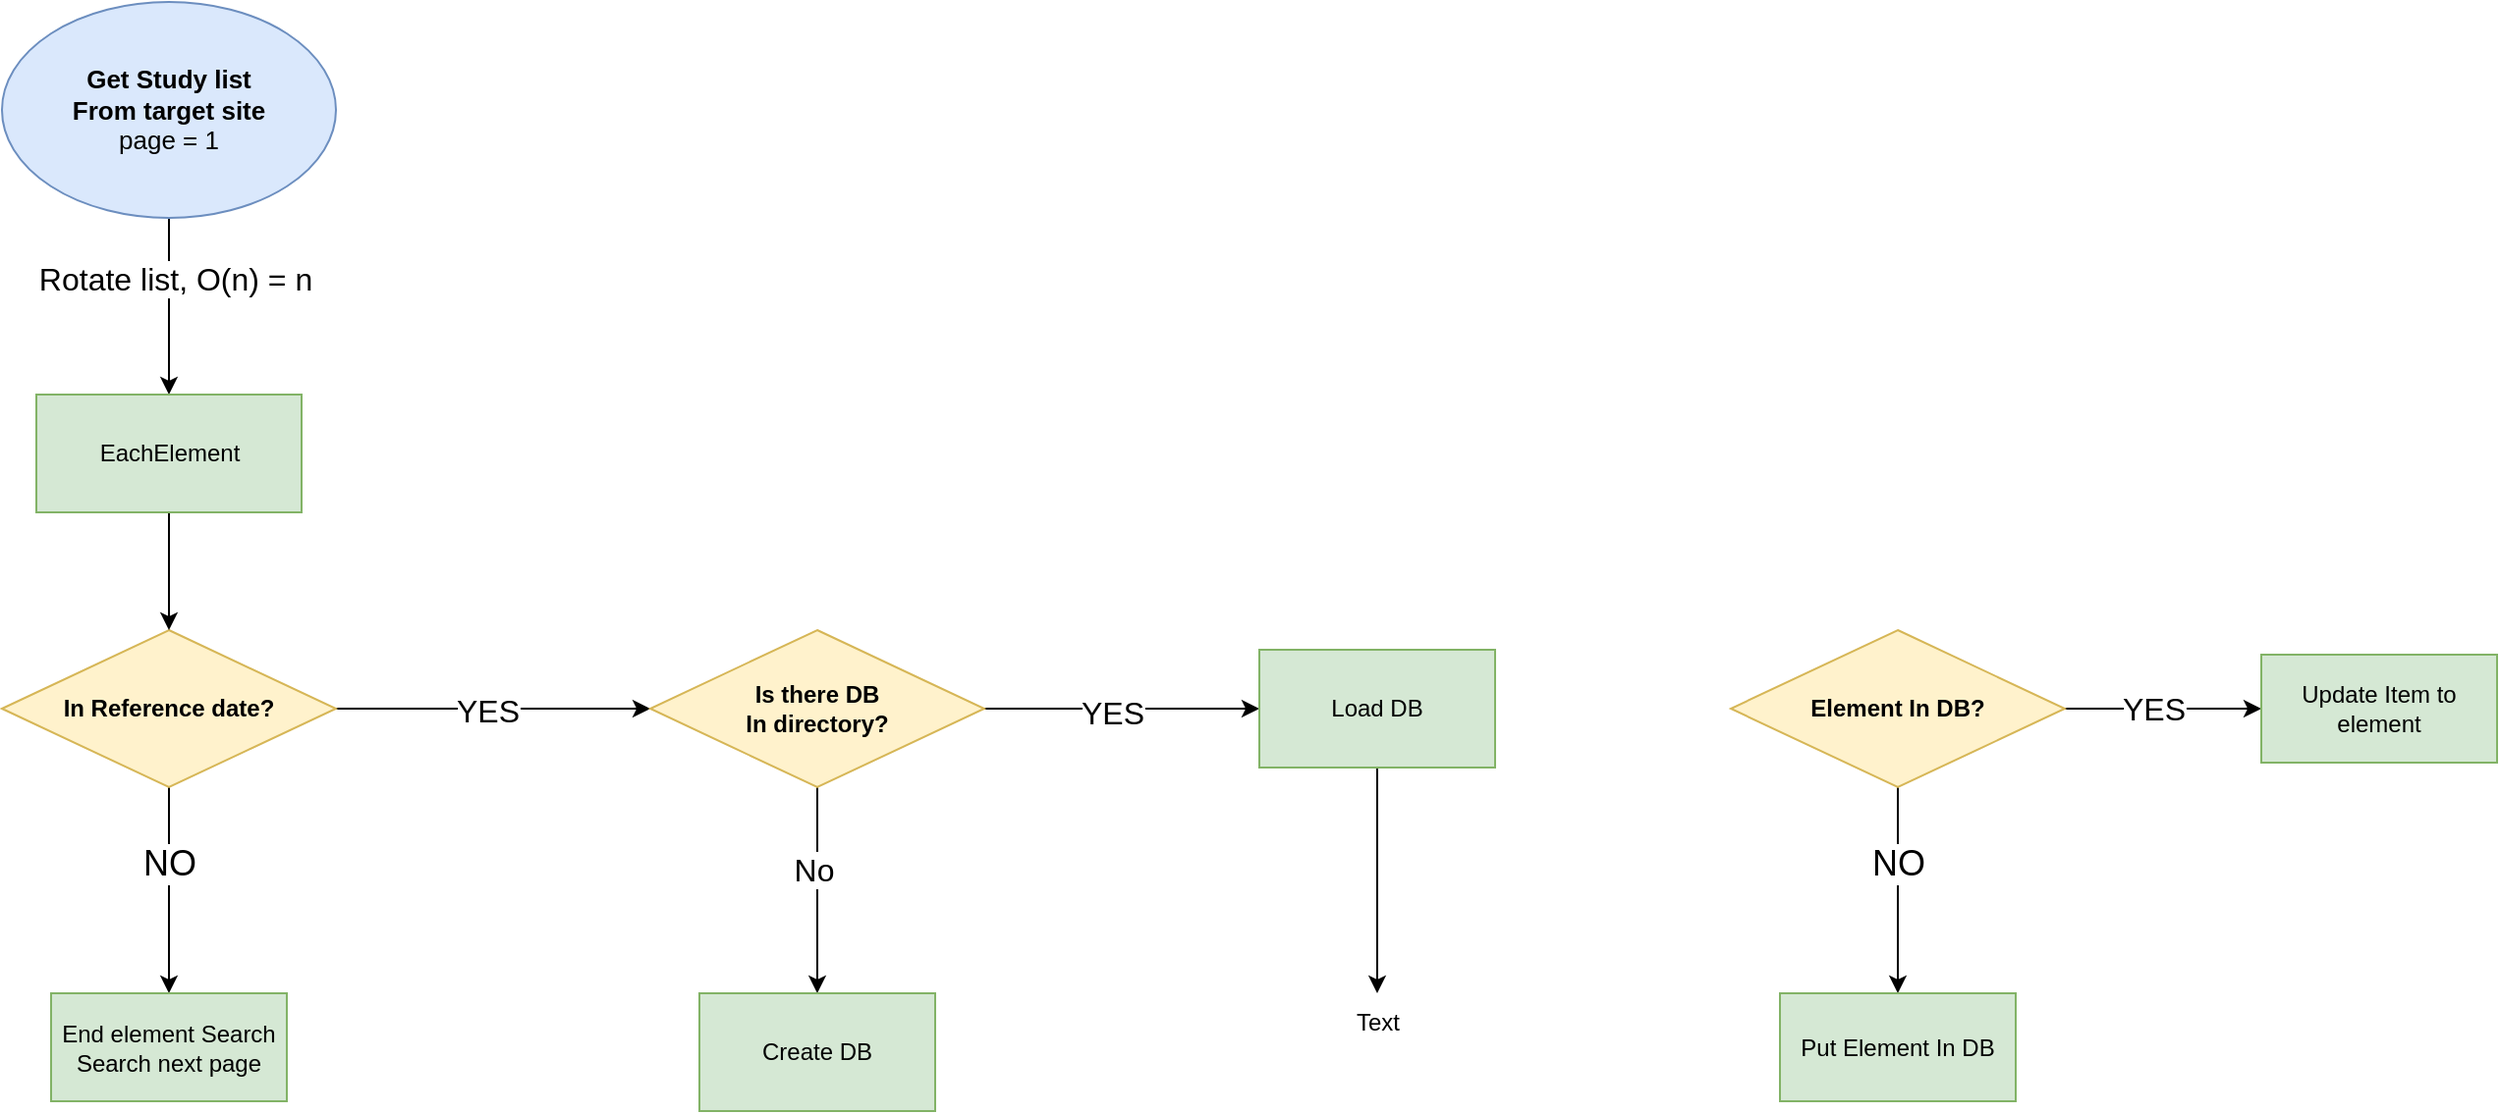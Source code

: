 <mxfile version="24.2.2" type="github">
  <diagram name="페이지-1" id="iTq08FwdrYarTpHiojYD">
    <mxGraphModel dx="2261" dy="780" grid="1" gridSize="10" guides="1" tooltips="1" connect="1" arrows="1" fold="1" page="1" pageScale="1" pageWidth="827" pageHeight="1169" math="0" shadow="0">
      <root>
        <mxCell id="0" />
        <mxCell id="1" parent="0" />
        <mxCell id="NHgnUdye2lajfBDELR4g-27" style="edgeStyle=orthogonalEdgeStyle;rounded=0;orthogonalLoop=1;jettySize=auto;html=1;entryX=0.5;entryY=0;entryDx=0;entryDy=0;" parent="1" source="Q2ZMowQD-iI0OwTtWh_3-6" target="NHgnUdye2lajfBDELR4g-26" edge="1">
          <mxGeometry relative="1" as="geometry">
            <mxPoint x="-485" y="260" as="targetPoint" />
          </mxGeometry>
        </mxCell>
        <mxCell id="NHgnUdye2lajfBDELR4g-28" value="&lt;font style=&quot;font-size: 16px;&quot;&gt;Rotate list, O(n) = n&lt;/font&gt;" style="edgeLabel;html=1;align=center;verticalAlign=middle;resizable=0;points=[];" parent="NHgnUdye2lajfBDELR4g-27" vertex="1" connectable="0">
          <mxGeometry x="-0.32" y="3" relative="1" as="geometry">
            <mxPoint as="offset" />
          </mxGeometry>
        </mxCell>
        <mxCell id="Q2ZMowQD-iI0OwTtWh_3-6" value="&lt;span style=&quot;font-size: 13px;&quot;&gt;&lt;b&gt;Get Study list&lt;/b&gt;&lt;/span&gt;&lt;div&gt;&lt;span style=&quot;font-size: 13px;&quot;&gt;&lt;b&gt;From target site&lt;br&gt;&lt;/b&gt;&lt;/span&gt;&lt;div&gt;&lt;span style=&quot;font-size: 13px; background-color: initial;&quot;&gt;page = 1&lt;/span&gt;&lt;/div&gt;&lt;/div&gt;" style="ellipse;whiteSpace=wrap;html=1;fillColor=#dae8fc;strokeColor=#6c8ebf;" parent="1" vertex="1">
          <mxGeometry x="-570" y="80" width="170" height="110" as="geometry" />
        </mxCell>
        <mxCell id="Q2ZMowQD-iI0OwTtWh_3-14" value="" style="edgeStyle=orthogonalEdgeStyle;rounded=0;orthogonalLoop=1;jettySize=auto;html=1;entryX=0.5;entryY=0;entryDx=0;entryDy=0;" parent="1" source="Q2ZMowQD-iI0OwTtWh_3-11" target="NHgnUdye2lajfBDELR4g-29" edge="1">
          <mxGeometry relative="1" as="geometry">
            <Array as="points" />
            <mxPoint x="-480" y="630" as="targetPoint" />
          </mxGeometry>
        </mxCell>
        <mxCell id="Q2ZMowQD-iI0OwTtWh_3-17" value="NO" style="edgeLabel;html=1;align=center;verticalAlign=middle;resizable=0;points=[];fontSize=18;fontStyle=0" parent="Q2ZMowQD-iI0OwTtWh_3-14" vertex="1" connectable="0">
          <mxGeometry x="-0.02" relative="1" as="geometry">
            <mxPoint y="-13" as="offset" />
          </mxGeometry>
        </mxCell>
        <mxCell id="lf2Dba23zf-FSeuZGeec-4" value="" style="edgeStyle=orthogonalEdgeStyle;rounded=0;orthogonalLoop=1;jettySize=auto;html=1;entryX=0;entryY=0.5;entryDx=0;entryDy=0;" edge="1" parent="1" source="Q2ZMowQD-iI0OwTtWh_3-11" target="lf2Dba23zf-FSeuZGeec-5">
          <mxGeometry relative="1" as="geometry">
            <mxPoint x="-275" y="440" as="targetPoint" />
          </mxGeometry>
        </mxCell>
        <mxCell id="lf2Dba23zf-FSeuZGeec-6" value="&lt;font style=&quot;font-size: 16px;&quot;&gt;YES&lt;/font&gt;" style="edgeLabel;html=1;align=center;verticalAlign=middle;resizable=0;points=[];" vertex="1" connectable="0" parent="lf2Dba23zf-FSeuZGeec-4">
          <mxGeometry x="-0.037" y="-1" relative="1" as="geometry">
            <mxPoint as="offset" />
          </mxGeometry>
        </mxCell>
        <mxCell id="Q2ZMowQD-iI0OwTtWh_3-11" value="&lt;b&gt;In Reference date?&lt;/b&gt;" style="rhombus;whiteSpace=wrap;html=1;fillColor=#fff2cc;strokeColor=#d6b656;" parent="1" vertex="1">
          <mxGeometry x="-570" y="400" width="170" height="80" as="geometry" />
        </mxCell>
        <mxCell id="NHgnUdye2lajfBDELR4g-32" style="edgeStyle=orthogonalEdgeStyle;rounded=0;orthogonalLoop=1;jettySize=auto;html=1;entryX=0.5;entryY=0;entryDx=0;entryDy=0;" parent="1" source="NHgnUdye2lajfBDELR4g-26" target="Q2ZMowQD-iI0OwTtWh_3-11" edge="1">
          <mxGeometry relative="1" as="geometry">
            <mxPoint x="-485" y="460" as="targetPoint" />
          </mxGeometry>
        </mxCell>
        <mxCell id="NHgnUdye2lajfBDELR4g-26" value="EachElement" style="whiteSpace=wrap;html=1;fillColor=#d5e8d4;strokeColor=#82b366;" parent="1" vertex="1">
          <mxGeometry x="-552.5" y="280" width="135" height="60" as="geometry" />
        </mxCell>
        <mxCell id="NHgnUdye2lajfBDELR4g-29" value="End element Search&lt;div&gt;Search next page&lt;/div&gt;" style="whiteSpace=wrap;html=1;fillColor=#d5e8d4;strokeColor=#82b366;" parent="1" vertex="1">
          <mxGeometry x="-545" y="585" width="120" height="55" as="geometry" />
        </mxCell>
        <mxCell id="67ePbFv6kwtpwgCIfxQY-1" value="" style="edgeStyle=orthogonalEdgeStyle;rounded=0;orthogonalLoop=1;jettySize=auto;html=1;entryX=0.5;entryY=0;entryDx=0;entryDy=0;" parent="1" source="67ePbFv6kwtpwgCIfxQY-5" target="67ePbFv6kwtpwgCIfxQY-8" edge="1">
          <mxGeometry relative="1" as="geometry">
            <Array as="points" />
            <mxPoint x="400" y="630" as="targetPoint" />
          </mxGeometry>
        </mxCell>
        <mxCell id="67ePbFv6kwtpwgCIfxQY-2" value="NO" style="edgeLabel;html=1;align=center;verticalAlign=middle;resizable=0;points=[];fontSize=18;fontStyle=0" parent="67ePbFv6kwtpwgCIfxQY-1" vertex="1" connectable="0">
          <mxGeometry x="-0.02" relative="1" as="geometry">
            <mxPoint y="-13" as="offset" />
          </mxGeometry>
        </mxCell>
        <mxCell id="67ePbFv6kwtpwgCIfxQY-3" value="" style="edgeStyle=orthogonalEdgeStyle;rounded=0;orthogonalLoop=1;jettySize=auto;html=1;entryX=0;entryY=0.5;entryDx=0;entryDy=0;" parent="1" source="67ePbFv6kwtpwgCIfxQY-5" edge="1">
          <mxGeometry relative="1" as="geometry">
            <mxPoint x="580" y="440" as="targetPoint" />
          </mxGeometry>
        </mxCell>
        <mxCell id="67ePbFv6kwtpwgCIfxQY-4" value="&lt;font style=&quot;font-size: 16px;&quot;&gt;YES&lt;/font&gt;" style="edgeLabel;html=1;align=center;verticalAlign=middle;resizable=0;points=[];" parent="67ePbFv6kwtpwgCIfxQY-3" vertex="1" connectable="0">
          <mxGeometry x="-0.022" y="1" relative="1" as="geometry">
            <mxPoint x="-4" y="1" as="offset" />
          </mxGeometry>
        </mxCell>
        <mxCell id="67ePbFv6kwtpwgCIfxQY-5" value="&lt;b&gt;Element In DB?&lt;/b&gt;" style="rhombus;whiteSpace=wrap;html=1;fillColor=#fff2cc;strokeColor=#d6b656;" parent="1" vertex="1">
          <mxGeometry x="310" y="400" width="170" height="80" as="geometry" />
        </mxCell>
        <mxCell id="67ePbFv6kwtpwgCIfxQY-8" value="Put Element In DB" style="whiteSpace=wrap;html=1;fillColor=#d5e8d4;strokeColor=#82b366;" parent="1" vertex="1">
          <mxGeometry x="335" y="585" width="120" height="55" as="geometry" />
        </mxCell>
        <mxCell id="67ePbFv6kwtpwgCIfxQY-10" value="Update Item to element" style="whiteSpace=wrap;html=1;fillColor=#d5e8d4;strokeColor=#82b366;" parent="1" vertex="1">
          <mxGeometry x="580" y="412.5" width="120" height="55" as="geometry" />
        </mxCell>
        <mxCell id="lf2Dba23zf-FSeuZGeec-8" value="" style="edgeStyle=orthogonalEdgeStyle;rounded=0;orthogonalLoop=1;jettySize=auto;html=1;" edge="1" parent="1" source="lf2Dba23zf-FSeuZGeec-5" target="lf2Dba23zf-FSeuZGeec-7">
          <mxGeometry relative="1" as="geometry" />
        </mxCell>
        <mxCell id="lf2Dba23zf-FSeuZGeec-12" value="&lt;font style=&quot;font-size: 16px;&quot;&gt;No&lt;/font&gt;" style="edgeLabel;html=1;align=center;verticalAlign=middle;resizable=0;points=[];" vertex="1" connectable="0" parent="lf2Dba23zf-FSeuZGeec-8">
          <mxGeometry x="-0.2" y="-2" relative="1" as="geometry">
            <mxPoint as="offset" />
          </mxGeometry>
        </mxCell>
        <mxCell id="lf2Dba23zf-FSeuZGeec-11" value="" style="edgeStyle=orthogonalEdgeStyle;rounded=0;orthogonalLoop=1;jettySize=auto;html=1;" edge="1" parent="1" source="lf2Dba23zf-FSeuZGeec-5" target="lf2Dba23zf-FSeuZGeec-10">
          <mxGeometry relative="1" as="geometry" />
        </mxCell>
        <mxCell id="lf2Dba23zf-FSeuZGeec-13" value="&lt;font style=&quot;font-size: 16px;&quot;&gt;YES&lt;/font&gt;" style="edgeLabel;html=1;align=center;verticalAlign=middle;resizable=0;points=[];" vertex="1" connectable="0" parent="lf2Dba23zf-FSeuZGeec-11">
          <mxGeometry x="-0.073" y="-2" relative="1" as="geometry">
            <mxPoint as="offset" />
          </mxGeometry>
        </mxCell>
        <mxCell id="lf2Dba23zf-FSeuZGeec-5" value="&lt;b&gt;Is there DB&lt;/b&gt;&lt;div&gt;&lt;b&gt;In directory?&lt;/b&gt;&lt;/div&gt;" style="rhombus;whiteSpace=wrap;html=1;fillColor=#fff2cc;strokeColor=#d6b656;" vertex="1" parent="1">
          <mxGeometry x="-240" y="400" width="170" height="80" as="geometry" />
        </mxCell>
        <mxCell id="lf2Dba23zf-FSeuZGeec-7" value="Create DB" style="whiteSpace=wrap;html=1;fillColor=#d5e8d4;strokeColor=#82b366;" vertex="1" parent="1">
          <mxGeometry x="-215" y="585" width="120" height="60" as="geometry" />
        </mxCell>
        <mxCell id="lf2Dba23zf-FSeuZGeec-20" style="edgeStyle=orthogonalEdgeStyle;rounded=0;orthogonalLoop=1;jettySize=auto;html=1;" edge="1" parent="1" source="lf2Dba23zf-FSeuZGeec-10" target="lf2Dba23zf-FSeuZGeec-18">
          <mxGeometry relative="1" as="geometry" />
        </mxCell>
        <mxCell id="lf2Dba23zf-FSeuZGeec-10" value="Load DB" style="whiteSpace=wrap;html=1;fillColor=#d5e8d4;strokeColor=#82b366;" vertex="1" parent="1">
          <mxGeometry x="70" y="410" width="120" height="60" as="geometry" />
        </mxCell>
        <mxCell id="lf2Dba23zf-FSeuZGeec-18" value="Text" style="text;html=1;align=center;verticalAlign=middle;resizable=0;points=[];autosize=1;strokeColor=none;fillColor=none;" vertex="1" parent="1">
          <mxGeometry x="105" y="585" width="50" height="30" as="geometry" />
        </mxCell>
      </root>
    </mxGraphModel>
  </diagram>
</mxfile>

